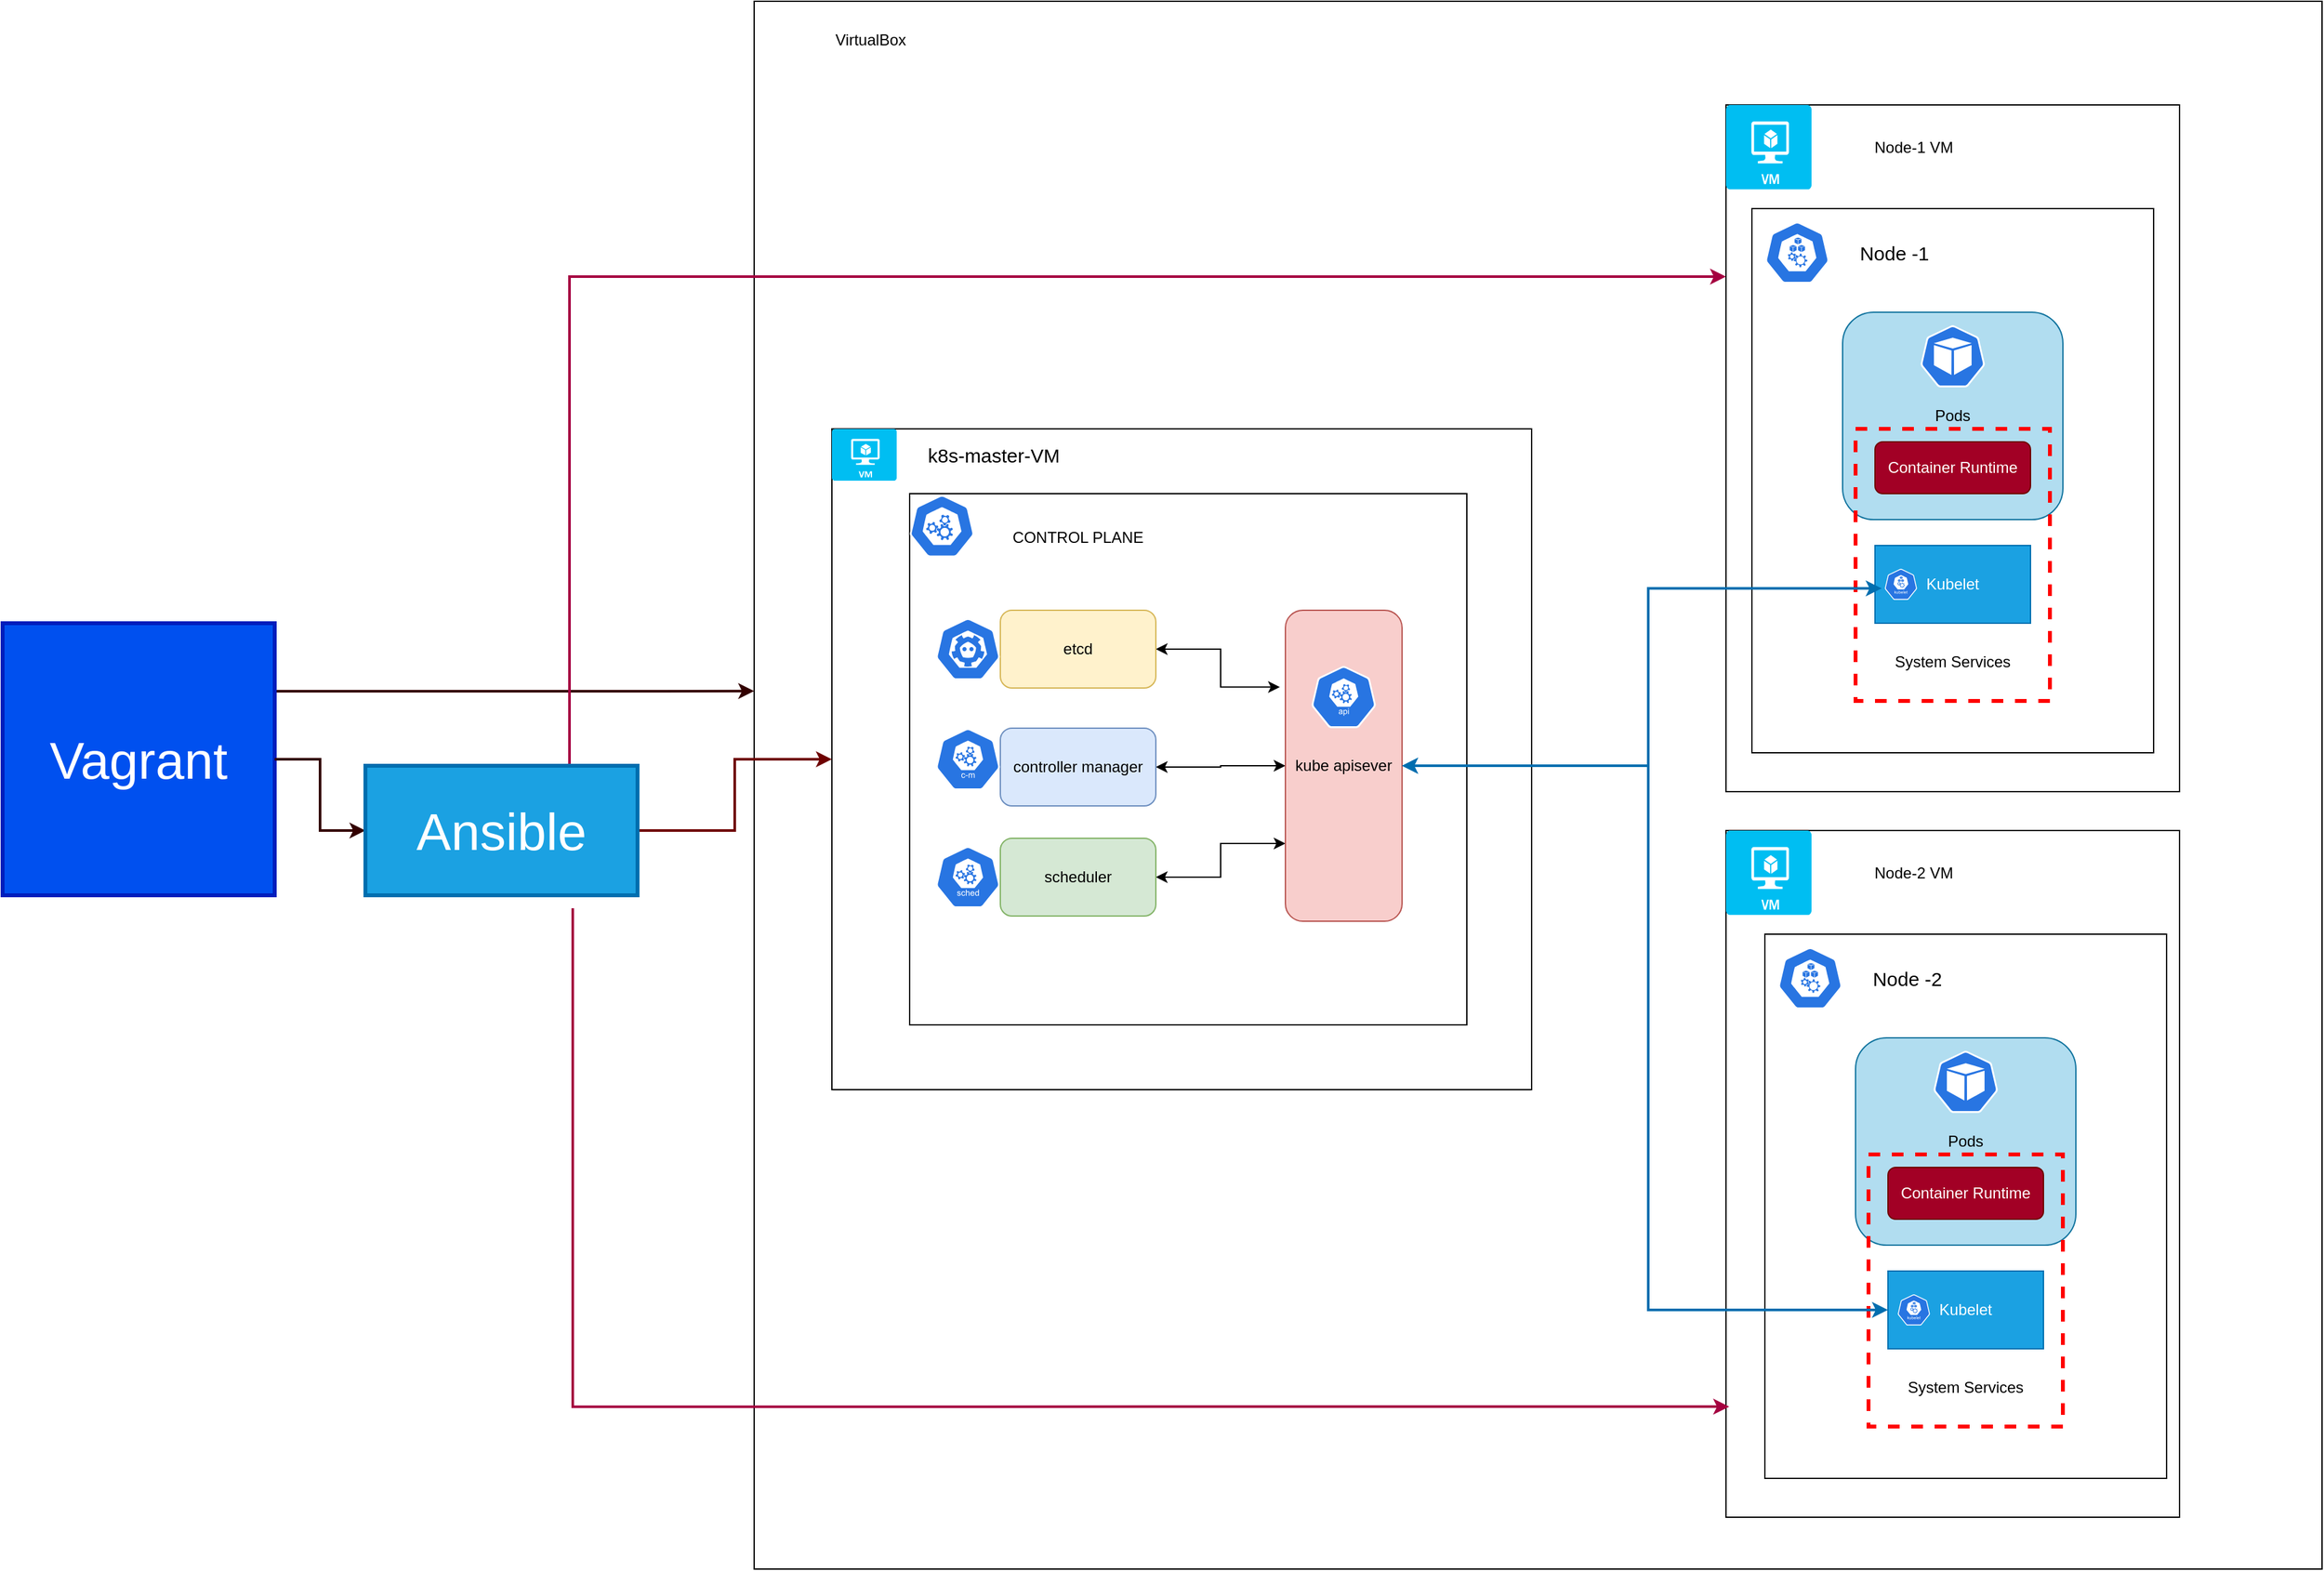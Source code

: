 <mxfile version="14.1.2" type="github"><diagram id="5BE5GaRc6IT2Cwv7D8LR" name="Page-1"><mxGraphModel dx="3378" dy="1803" grid="1" gridSize="10" guides="1" tooltips="1" connect="1" arrows="1" fold="1" page="0" pageScale="1" pageWidth="850" pageHeight="1100" math="0" shadow="0"><root><mxCell id="0"/><mxCell id="1" parent="0"/><mxCell id="kYTg1o5_9V8yYKbocoT2-20" value="" style="group" vertex="1" connectable="0" parent="1"><mxGeometry x="100" y="-180" width="1210" height="1210" as="geometry"/></mxCell><mxCell id="kYTg1o5_9V8yYKbocoT2-1" value="" style="whiteSpace=wrap;html=1;aspect=fixed;" vertex="1" parent="kYTg1o5_9V8yYKbocoT2-20"><mxGeometry width="1210" height="1210" as="geometry"/></mxCell><mxCell id="kYTg1o5_9V8yYKbocoT2-2" value="" style="shape=image;html=1;verticalAlign=top;verticalLabelPosition=bottom;labelBackgroundColor=#ffffff;imageAspect=0;aspect=fixed;image=https://cdn2.iconfinder.com/data/icons/ios-7-style-metro-ui-icons/128/MetroUI_VirtualBox.png" vertex="1" parent="kYTg1o5_9V8yYKbocoT2-20"><mxGeometry width="60" height="60" as="geometry"/></mxCell><mxCell id="kYTg1o5_9V8yYKbocoT2-3" value="VirtualBox" style="text;html=1;strokeColor=none;fillColor=none;align=center;verticalAlign=middle;whiteSpace=wrap;rounded=0;" vertex="1" parent="kYTg1o5_9V8yYKbocoT2-20"><mxGeometry x="70" y="20" width="40" height="20" as="geometry"/></mxCell><mxCell id="kYTg1o5_9V8yYKbocoT2-72" value="" style="group" vertex="1" connectable="0" parent="kYTg1o5_9V8yYKbocoT2-20"><mxGeometry x="750" y="640" width="370" height="530" as="geometry"/></mxCell><mxCell id="kYTg1o5_9V8yYKbocoT2-73" value="" style="rounded=0;whiteSpace=wrap;html=1;" vertex="1" parent="kYTg1o5_9V8yYKbocoT2-72"><mxGeometry width="350" height="530" as="geometry"/></mxCell><mxCell id="kYTg1o5_9V8yYKbocoT2-74" value="" style="verticalLabelPosition=bottom;html=1;verticalAlign=top;align=center;strokeColor=none;fillColor=#00BEF2;shape=mxgraph.azure.virtual_machine;" vertex="1" parent="kYTg1o5_9V8yYKbocoT2-72"><mxGeometry width="66" height="65.185" as="geometry"/></mxCell><mxCell id="kYTg1o5_9V8yYKbocoT2-75" value="Node-2 VM" style="text;html=1;strokeColor=none;fillColor=none;align=center;verticalAlign=middle;whiteSpace=wrap;rounded=0;" vertex="1" parent="kYTg1o5_9V8yYKbocoT2-72"><mxGeometry x="92.4" y="16.296" width="105.6" height="32.593" as="geometry"/></mxCell><mxCell id="kYTg1o5_9V8yYKbocoT2-76" value="" style="group" vertex="1" connectable="0" parent="kYTg1o5_9V8yYKbocoT2-72"><mxGeometry x="30" y="80" width="310" height="420" as="geometry"/></mxCell><mxCell id="kYTg1o5_9V8yYKbocoT2-77" value="" style="group;fillColor=#ffffff;strokeColor=#000000;container=0;" vertex="1" connectable="0" parent="kYTg1o5_9V8yYKbocoT2-76"><mxGeometry width="310" height="420" as="geometry"/></mxCell><mxCell id="kYTg1o5_9V8yYKbocoT2-78" value="" style="group" vertex="1" connectable="0" parent="kYTg1o5_9V8yYKbocoT2-76"><mxGeometry x="70" y="80" width="170" height="300" as="geometry"/></mxCell><mxCell id="kYTg1o5_9V8yYKbocoT2-79" value="Pods" style="rounded=1;whiteSpace=wrap;html=1;fillColor=#b1ddf0;strokeColor=#10739e;" vertex="1" parent="kYTg1o5_9V8yYKbocoT2-78"><mxGeometry width="170" height="160" as="geometry"/></mxCell><mxCell id="kYTg1o5_9V8yYKbocoT2-80" value="" style="html=1;dashed=0;whitespace=wrap;fillColor=#2875E2;strokeColor=#ffffff;points=[[0.005,0.63,0],[0.1,0.2,0],[0.9,0.2,0],[0.5,0,0],[0.995,0.63,0],[0.72,0.99,0],[0.5,1,0],[0.28,0.99,0]];shape=mxgraph.kubernetes.icon;prIcon=pod" vertex="1" parent="kYTg1o5_9V8yYKbocoT2-78"><mxGeometry x="60" y="10" width="50" height="48" as="geometry"/></mxCell><mxCell id="kYTg1o5_9V8yYKbocoT2-81" value="" style="rounded=0;whiteSpace=wrap;html=1;fillColor=none;strokeColor=#FF0000;dashed=1;strokeWidth=3;perimeterSpacing=2;" vertex="1" parent="kYTg1o5_9V8yYKbocoT2-78"><mxGeometry x="10" y="90" width="150" height="210" as="geometry"/></mxCell><mxCell id="kYTg1o5_9V8yYKbocoT2-82" value="System Services" style="text;html=1;strokeColor=none;fillColor=none;align=center;verticalAlign=middle;whiteSpace=wrap;rounded=0;dashed=1;" vertex="1" parent="kYTg1o5_9V8yYKbocoT2-78"><mxGeometry x="35" y="260" width="100" height="20" as="geometry"/></mxCell><mxCell id="kYTg1o5_9V8yYKbocoT2-83" value="" style="html=1;dashed=0;whitespace=wrap;fillColor=#2875E2;strokeColor=#ffffff;points=[[0.005,0.63,0],[0.1,0.2,0],[0.9,0.2,0],[0.5,0,0],[0.995,0.63,0],[0.72,0.99,0],[0.5,1,0],[0.28,0.99,0]];shape=mxgraph.kubernetes.icon;prIcon=node" vertex="1" parent="kYTg1o5_9V8yYKbocoT2-76"><mxGeometry x="10" y="10" width="50" height="48" as="geometry"/></mxCell><mxCell id="kYTg1o5_9V8yYKbocoT2-84" value="Node -2" style="text;html=1;strokeColor=none;fillColor=none;align=center;verticalAlign=middle;whiteSpace=wrap;rounded=0;fontSize=15;" vertex="1" parent="kYTg1o5_9V8yYKbocoT2-76"><mxGeometry x="80" y="24" width="60" height="20" as="geometry"/></mxCell><mxCell id="kYTg1o5_9V8yYKbocoT2-85" value="Container Runtime" style="rounded=1;whiteSpace=wrap;html=1;fillColor=#a20025;strokeColor=#6F0000;fontColor=#ffffff;" vertex="1" parent="kYTg1o5_9V8yYKbocoT2-76"><mxGeometry x="95" y="180" width="120" height="40" as="geometry"/></mxCell><mxCell id="kYTg1o5_9V8yYKbocoT2-86" value="" style="group" vertex="1" connectable="0" parent="kYTg1o5_9V8yYKbocoT2-76"><mxGeometry x="95" y="260" width="120" height="60" as="geometry"/></mxCell><mxCell id="kYTg1o5_9V8yYKbocoT2-87" value="Kubelet" style="rounded=0;whiteSpace=wrap;html=1;fillColor=#1ba1e2;strokeColor=#006EAF;fontColor=#ffffff;" vertex="1" parent="kYTg1o5_9V8yYKbocoT2-86"><mxGeometry width="120" height="60" as="geometry"/></mxCell><mxCell id="kYTg1o5_9V8yYKbocoT2-88" value="" style="html=1;dashed=0;whitespace=wrap;fillColor=#2875E2;strokeColor=#ffffff;points=[[0.005,0.63,0],[0.1,0.2,0],[0.9,0.2,0],[0.5,0,0],[0.995,0.63,0],[0.72,0.99,0],[0.5,1,0],[0.28,0.99,0]];shape=mxgraph.kubernetes.icon;prIcon=kubelet" vertex="1" parent="kYTg1o5_9V8yYKbocoT2-86"><mxGeometry x="5" y="18" width="30" height="24" as="geometry"/></mxCell><mxCell id="kYTg1o5_9V8yYKbocoT2-7" value="" style="group" vertex="1" connectable="0" parent="kYTg1o5_9V8yYKbocoT2-20"><mxGeometry x="60" y="330" width="540" height="510" as="geometry"/></mxCell><mxCell id="kYTg1o5_9V8yYKbocoT2-5" value="" style="rounded=0;whiteSpace=wrap;html=1;" vertex="1" parent="kYTg1o5_9V8yYKbocoT2-7"><mxGeometry width="540" height="510" as="geometry"/></mxCell><mxCell id="kYTg1o5_9V8yYKbocoT2-6" value="" style="verticalLabelPosition=bottom;html=1;verticalAlign=top;align=center;strokeColor=none;fillColor=#00BEF2;shape=mxgraph.azure.virtual_machine;" vertex="1" parent="kYTg1o5_9V8yYKbocoT2-7"><mxGeometry width="50" height="40" as="geometry"/></mxCell><mxCell id="kYTg1o5_9V8yYKbocoT2-14" value="k8s-master-VM" style="text;html=1;strokeColor=none;fillColor=none;align=center;verticalAlign=middle;whiteSpace=wrap;rounded=0;fontSize=15;" vertex="1" parent="kYTg1o5_9V8yYKbocoT2-7"><mxGeometry x="60" y="10" width="130" height="20" as="geometry"/></mxCell><mxCell id="kYTg1o5_9V8yYKbocoT2-28" value="" style="group" vertex="1" connectable="0" parent="kYTg1o5_9V8yYKbocoT2-7"><mxGeometry x="60" y="50" width="430" height="410" as="geometry"/></mxCell><mxCell id="kYTg1o5_9V8yYKbocoT2-21" value="" style="rounded=0;whiteSpace=wrap;html=1;" vertex="1" parent="kYTg1o5_9V8yYKbocoT2-28"><mxGeometry width="430" height="410" as="geometry"/></mxCell><mxCell id="kYTg1o5_9V8yYKbocoT2-26" value="" style="html=1;dashed=0;whitespace=wrap;fillColor=#2875E2;strokeColor=#ffffff;points=[[0.005,0.63,0],[0.1,0.2,0],[0.9,0.2,0],[0.5,0,0],[0.995,0.63,0],[0.72,0.99,0],[0.5,1,0],[0.28,0.99,0]];shape=mxgraph.kubernetes.icon;prIcon=master" vertex="1" parent="kYTg1o5_9V8yYKbocoT2-28"><mxGeometry width="50" height="50" as="geometry"/></mxCell><mxCell id="kYTg1o5_9V8yYKbocoT2-29" value="CONTROL PLANE" style="text;html=1;strokeColor=none;fillColor=none;align=center;verticalAlign=middle;whiteSpace=wrap;rounded=0;" vertex="1" parent="kYTg1o5_9V8yYKbocoT2-28"><mxGeometry x="50" y="19.793" width="160" height="28.276" as="geometry"/></mxCell><mxCell id="kYTg1o5_9V8yYKbocoT2-35" style="edgeStyle=orthogonalEdgeStyle;rounded=0;orthogonalLoop=1;jettySize=auto;html=1;exitX=1;exitY=0.5;exitDx=0;exitDy=0;entryX=-0.048;entryY=0.247;entryDx=0;entryDy=0;entryPerimeter=0;startArrow=classic;startFill=1;" edge="1" parent="kYTg1o5_9V8yYKbocoT2-28" source="kYTg1o5_9V8yYKbocoT2-16" target="kYTg1o5_9V8yYKbocoT2-19"><mxGeometry relative="1" as="geometry"/></mxCell><mxCell id="kYTg1o5_9V8yYKbocoT2-16" value="etcd" style="rounded=1;whiteSpace=wrap;html=1;fillColor=#fff2cc;strokeColor=#d6b656;" vertex="1" parent="kYTg1o5_9V8yYKbocoT2-28"><mxGeometry x="70" y="90" width="120" height="60" as="geometry"/></mxCell><mxCell id="kYTg1o5_9V8yYKbocoT2-31" value="" style="html=1;dashed=0;whitespace=wrap;fillColor=#2875E2;strokeColor=#ffffff;points=[[0.005,0.63,0],[0.1,0.2,0],[0.9,0.2,0],[0.5,0,0],[0.995,0.63,0],[0.72,0.99,0],[0.5,1,0],[0.28,0.99,0]];shape=mxgraph.kubernetes.icon;prIcon=etcd" vertex="1" parent="kYTg1o5_9V8yYKbocoT2-28"><mxGeometry x="20" y="96" width="50" height="48" as="geometry"/></mxCell><mxCell id="kYTg1o5_9V8yYKbocoT2-36" style="edgeStyle=orthogonalEdgeStyle;rounded=0;orthogonalLoop=1;jettySize=auto;html=1;exitX=1;exitY=0.5;exitDx=0;exitDy=0;startArrow=classic;startFill=1;" edge="1" parent="kYTg1o5_9V8yYKbocoT2-28" source="kYTg1o5_9V8yYKbocoT2-17" target="kYTg1o5_9V8yYKbocoT2-19"><mxGeometry relative="1" as="geometry"/></mxCell><mxCell id="kYTg1o5_9V8yYKbocoT2-17" value="controller manager" style="rounded=1;whiteSpace=wrap;html=1;fillColor=#dae8fc;strokeColor=#6c8ebf;" vertex="1" parent="kYTg1o5_9V8yYKbocoT2-28"><mxGeometry x="70" y="181" width="120" height="60" as="geometry"/></mxCell><mxCell id="kYTg1o5_9V8yYKbocoT2-24" value="" style="html=1;dashed=0;whitespace=wrap;fillColor=#2875E2;strokeColor=#ffffff;points=[[0.005,0.63,0],[0.1,0.2,0],[0.9,0.2,0],[0.5,0,0],[0.995,0.63,0],[0.72,0.99,0],[0.5,1,0],[0.28,0.99,0]];shape=mxgraph.kubernetes.icon;prIcon=c_m" vertex="1" parent="kYTg1o5_9V8yYKbocoT2-28"><mxGeometry x="20" y="181" width="50" height="48" as="geometry"/></mxCell><mxCell id="kYTg1o5_9V8yYKbocoT2-32" value="" style="html=1;dashed=0;whitespace=wrap;fillColor=#2875E2;strokeColor=#ffffff;points=[[0.005,0.63,0],[0.1,0.2,0],[0.9,0.2,0],[0.5,0,0],[0.995,0.63,0],[0.72,0.99,0],[0.5,1,0],[0.28,0.99,0]];shape=mxgraph.kubernetes.icon;prIcon=sched" vertex="1" parent="kYTg1o5_9V8yYKbocoT2-28"><mxGeometry x="20" y="272" width="50" height="48" as="geometry"/></mxCell><mxCell id="kYTg1o5_9V8yYKbocoT2-37" style="edgeStyle=orthogonalEdgeStyle;rounded=0;orthogonalLoop=1;jettySize=auto;html=1;exitX=1;exitY=0.5;exitDx=0;exitDy=0;entryX=0;entryY=0.75;entryDx=0;entryDy=0;startArrow=classic;startFill=1;" edge="1" parent="kYTg1o5_9V8yYKbocoT2-28" source="kYTg1o5_9V8yYKbocoT2-18" target="kYTg1o5_9V8yYKbocoT2-19"><mxGeometry relative="1" as="geometry"/></mxCell><mxCell id="kYTg1o5_9V8yYKbocoT2-18" value="scheduler" style="rounded=1;whiteSpace=wrap;html=1;fillColor=#d5e8d4;strokeColor=#82b366;" vertex="1" parent="kYTg1o5_9V8yYKbocoT2-28"><mxGeometry x="70" y="266" width="120" height="60" as="geometry"/></mxCell><mxCell id="kYTg1o5_9V8yYKbocoT2-33" value="" style="group" vertex="1" connectable="0" parent="kYTg1o5_9V8yYKbocoT2-28"><mxGeometry x="290" y="90" width="90" height="240" as="geometry"/></mxCell><mxCell id="kYTg1o5_9V8yYKbocoT2-19" value="kube apisever" style="rounded=1;whiteSpace=wrap;html=1;fillColor=#f8cecc;strokeColor=#b85450;" vertex="1" parent="kYTg1o5_9V8yYKbocoT2-33"><mxGeometry width="90" height="240" as="geometry"/></mxCell><mxCell id="kYTg1o5_9V8yYKbocoT2-23" value="" style="html=1;dashed=0;whitespace=wrap;fillColor=#2875E2;strokeColor=#ffffff;points=[[0.005,0.63,0],[0.1,0.2,0],[0.9,0.2,0],[0.5,0,0],[0.995,0.63,0],[0.72,0.99,0],[0.5,1,0],[0.28,0.99,0]];shape=mxgraph.kubernetes.icon;prIcon=api" vertex="1" parent="kYTg1o5_9V8yYKbocoT2-33"><mxGeometry x="20" y="43" width="50" height="48" as="geometry"/></mxCell><mxCell id="kYTg1o5_9V8yYKbocoT2-90" style="edgeStyle=orthogonalEdgeStyle;rounded=0;orthogonalLoop=1;jettySize=auto;html=1;exitX=1;exitY=0.5;exitDx=0;exitDy=0;entryX=0;entryY=0.5;entryDx=0;entryDy=0;startArrow=classic;startFill=1;fontSize=15;strokeColor=#006EAF;strokeWidth=2;fillColor=#1ba1e2;" edge="1" parent="kYTg1o5_9V8yYKbocoT2-20" source="kYTg1o5_9V8yYKbocoT2-19" target="kYTg1o5_9V8yYKbocoT2-87"><mxGeometry relative="1" as="geometry"><Array as="points"><mxPoint x="690" y="590"/><mxPoint x="690" y="1010"/></Array></mxGeometry></mxCell><mxCell id="kYTg1o5_9V8yYKbocoT2-8" value="" style="group" vertex="1" connectable="0" parent="1"><mxGeometry x="850" y="-100" width="370" height="530" as="geometry"/></mxCell><mxCell id="kYTg1o5_9V8yYKbocoT2-9" value="" style="rounded=0;whiteSpace=wrap;html=1;" vertex="1" parent="kYTg1o5_9V8yYKbocoT2-8"><mxGeometry width="350" height="530" as="geometry"/></mxCell><mxCell id="kYTg1o5_9V8yYKbocoT2-10" value="" style="verticalLabelPosition=bottom;html=1;verticalAlign=top;align=center;strokeColor=none;fillColor=#00BEF2;shape=mxgraph.azure.virtual_machine;" vertex="1" parent="kYTg1o5_9V8yYKbocoT2-8"><mxGeometry width="66" height="65.185" as="geometry"/></mxCell><mxCell id="kYTg1o5_9V8yYKbocoT2-15" value="Node-1 VM" style="text;html=1;strokeColor=none;fillColor=none;align=center;verticalAlign=middle;whiteSpace=wrap;rounded=0;" vertex="1" parent="kYTg1o5_9V8yYKbocoT2-8"><mxGeometry x="92.4" y="16.296" width="105.6" height="32.593" as="geometry"/></mxCell><mxCell id="kYTg1o5_9V8yYKbocoT2-55" value="" style="group" vertex="1" connectable="0" parent="kYTg1o5_9V8yYKbocoT2-8"><mxGeometry x="20" y="80" width="310" height="420" as="geometry"/></mxCell><mxCell id="kYTg1o5_9V8yYKbocoT2-44" value="" style="group;fillColor=#ffffff;strokeColor=#000000;container=0;" vertex="1" connectable="0" parent="kYTg1o5_9V8yYKbocoT2-55"><mxGeometry width="310" height="420" as="geometry"/></mxCell><mxCell id="kYTg1o5_9V8yYKbocoT2-51" value="" style="group" vertex="1" connectable="0" parent="kYTg1o5_9V8yYKbocoT2-55"><mxGeometry x="70" y="80" width="170" height="300" as="geometry"/></mxCell><mxCell id="kYTg1o5_9V8yYKbocoT2-47" value="Pods" style="rounded=1;whiteSpace=wrap;html=1;fillColor=#b1ddf0;strokeColor=#10739e;" vertex="1" parent="kYTg1o5_9V8yYKbocoT2-51"><mxGeometry width="170" height="160" as="geometry"/></mxCell><mxCell id="kYTg1o5_9V8yYKbocoT2-39" value="" style="html=1;dashed=0;whitespace=wrap;fillColor=#2875E2;strokeColor=#ffffff;points=[[0.005,0.63,0],[0.1,0.2,0],[0.9,0.2,0],[0.5,0,0],[0.995,0.63,0],[0.72,0.99,0],[0.5,1,0],[0.28,0.99,0]];shape=mxgraph.kubernetes.icon;prIcon=pod" vertex="1" parent="kYTg1o5_9V8yYKbocoT2-51"><mxGeometry x="60" y="10" width="50" height="48" as="geometry"/></mxCell><mxCell id="kYTg1o5_9V8yYKbocoT2-52" value="" style="rounded=0;whiteSpace=wrap;html=1;fillColor=none;strokeColor=#FF0000;dashed=1;strokeWidth=3;perimeterSpacing=2;" vertex="1" parent="kYTg1o5_9V8yYKbocoT2-51"><mxGeometry x="10" y="90" width="150" height="210" as="geometry"/></mxCell><mxCell id="kYTg1o5_9V8yYKbocoT2-54" value="System Services" style="text;html=1;strokeColor=none;fillColor=none;align=center;verticalAlign=middle;whiteSpace=wrap;rounded=0;dashed=1;" vertex="1" parent="kYTg1o5_9V8yYKbocoT2-51"><mxGeometry x="35" y="260" width="100" height="20" as="geometry"/></mxCell><mxCell id="kYTg1o5_9V8yYKbocoT2-40" value="" style="html=1;dashed=0;whitespace=wrap;fillColor=#2875E2;strokeColor=#ffffff;points=[[0.005,0.63,0],[0.1,0.2,0],[0.9,0.2,0],[0.5,0,0],[0.995,0.63,0],[0.72,0.99,0],[0.5,1,0],[0.28,0.99,0]];shape=mxgraph.kubernetes.icon;prIcon=node" vertex="1" parent="kYTg1o5_9V8yYKbocoT2-55"><mxGeometry x="10" y="10" width="50" height="48" as="geometry"/></mxCell><mxCell id="kYTg1o5_9V8yYKbocoT2-45" value="Node -1" style="text;html=1;strokeColor=none;fillColor=none;align=center;verticalAlign=middle;whiteSpace=wrap;rounded=0;fontSize=15;" vertex="1" parent="kYTg1o5_9V8yYKbocoT2-55"><mxGeometry x="80" y="24" width="60" height="20" as="geometry"/></mxCell><mxCell id="kYTg1o5_9V8yYKbocoT2-48" value="Container Runtime" style="rounded=1;whiteSpace=wrap;html=1;fillColor=#a20025;strokeColor=#6F0000;fontColor=#ffffff;" vertex="1" parent="kYTg1o5_9V8yYKbocoT2-55"><mxGeometry x="95" y="180" width="120" height="40" as="geometry"/></mxCell><mxCell id="kYTg1o5_9V8yYKbocoT2-53" value="" style="group" vertex="1" connectable="0" parent="kYTg1o5_9V8yYKbocoT2-55"><mxGeometry x="95" y="260" width="120" height="60" as="geometry"/></mxCell><mxCell id="kYTg1o5_9V8yYKbocoT2-46" value="Kubelet" style="rounded=0;whiteSpace=wrap;html=1;fillColor=#1ba1e2;strokeColor=#006EAF;fontColor=#ffffff;" vertex="1" parent="kYTg1o5_9V8yYKbocoT2-53"><mxGeometry width="120" height="60" as="geometry"/></mxCell><mxCell id="kYTg1o5_9V8yYKbocoT2-38" value="" style="html=1;dashed=0;whitespace=wrap;fillColor=#2875E2;strokeColor=#ffffff;points=[[0.005,0.63,0],[0.1,0.2,0],[0.9,0.2,0],[0.5,0,0],[0.995,0.63,0],[0.72,0.99,0],[0.5,1,0],[0.28,0.99,0]];shape=mxgraph.kubernetes.icon;prIcon=kubelet" vertex="1" parent="kYTg1o5_9V8yYKbocoT2-53"><mxGeometry x="5" y="18" width="30" height="24" as="geometry"/></mxCell><mxCell id="kYTg1o5_9V8yYKbocoT2-89" style="edgeStyle=orthogonalEdgeStyle;rounded=0;orthogonalLoop=1;jettySize=auto;html=1;exitX=1;exitY=0.5;exitDx=0;exitDy=0;entryX=0.005;entryY=0.63;entryDx=0;entryDy=0;entryPerimeter=0;startArrow=classic;startFill=1;fontSize=15;strokeWidth=2;fillColor=#1ba1e2;strokeColor=#006EAF;" edge="1" parent="1" source="kYTg1o5_9V8yYKbocoT2-19" target="kYTg1o5_9V8yYKbocoT2-38"><mxGeometry relative="1" as="geometry"><Array as="points"><mxPoint x="790" y="410"/><mxPoint x="790" y="273"/></Array></mxGeometry></mxCell><mxCell id="kYTg1o5_9V8yYKbocoT2-95" style="edgeStyle=orthogonalEdgeStyle;rounded=0;orthogonalLoop=1;jettySize=auto;html=1;exitX=1;exitY=0.25;exitDx=0;exitDy=0;entryX=0;entryY=0.44;entryDx=0;entryDy=0;entryPerimeter=0;startArrow=none;startFill=0;strokeColor=#330000;strokeWidth=2;fontSize=40;" edge="1" parent="1" source="kYTg1o5_9V8yYKbocoT2-91" target="kYTg1o5_9V8yYKbocoT2-1"><mxGeometry relative="1" as="geometry"/></mxCell><mxCell id="kYTg1o5_9V8yYKbocoT2-91" value="Vagrant" style="whiteSpace=wrap;html=1;aspect=fixed;strokeColor=#001DBC;strokeWidth=3;fillColor=#0050ef;fontSize=40;fontColor=#ffffff;" vertex="1" parent="1"><mxGeometry x="-480" y="300" width="210" height="210" as="geometry"/></mxCell><mxCell id="kYTg1o5_9V8yYKbocoT2-92" value="" style="shape=image;html=1;verticalAlign=top;verticalLabelPosition=bottom;labelBackgroundColor=#ffffff;imageAspect=0;aspect=fixed;image=https://cdn4.iconfinder.com/data/icons/logos-brands-5/24/vagrant-128.png;dashed=1;strokeColor=#000000;strokeWidth=3;fillColor=#ffffff;fontSize=40;" vertex="1" parent="1"><mxGeometry x="-400" y="330" width="50" height="50" as="geometry"/></mxCell><mxCell id="kYTg1o5_9V8yYKbocoT2-96" style="edgeStyle=orthogonalEdgeStyle;rounded=0;orthogonalLoop=1;jettySize=auto;html=1;exitX=1;exitY=0.5;exitDx=0;exitDy=0;startArrow=none;startFill=0;strokeColor=#6F0000;strokeWidth=2;fontSize=40;fillColor=#a20025;" edge="1" parent="1" source="kYTg1o5_9V8yYKbocoT2-93" target="kYTg1o5_9V8yYKbocoT2-5"><mxGeometry relative="1" as="geometry"/></mxCell><mxCell id="kYTg1o5_9V8yYKbocoT2-97" style="edgeStyle=orthogonalEdgeStyle;rounded=0;orthogonalLoop=1;jettySize=auto;html=1;entryX=0.007;entryY=0.839;entryDx=0;entryDy=0;entryPerimeter=0;startArrow=none;startFill=0;strokeColor=#A50040;strokeWidth=2;fontSize=40;fillColor=#d80073;" edge="1" parent="1" target="kYTg1o5_9V8yYKbocoT2-73"><mxGeometry relative="1" as="geometry"><mxPoint x="-40" y="520" as="sourcePoint"/><Array as="points"><mxPoint x="-40" y="905"/></Array></mxGeometry></mxCell><mxCell id="kYTg1o5_9V8yYKbocoT2-98" style="edgeStyle=orthogonalEdgeStyle;rounded=0;orthogonalLoop=1;jettySize=auto;html=1;exitX=0.75;exitY=0;exitDx=0;exitDy=0;entryX=0;entryY=0.25;entryDx=0;entryDy=0;startArrow=none;startFill=0;strokeColor=#A50040;strokeWidth=2;fontSize=40;fillColor=#d80073;" edge="1" parent="1" source="kYTg1o5_9V8yYKbocoT2-93" target="kYTg1o5_9V8yYKbocoT2-9"><mxGeometry relative="1" as="geometry"/></mxCell><mxCell id="kYTg1o5_9V8yYKbocoT2-101" value="" style="edgeStyle=orthogonalEdgeStyle;rounded=0;orthogonalLoop=1;jettySize=auto;html=1;startArrow=classic;startFill=1;strokeColor=#330000;strokeWidth=2;fontSize=40;endArrow=none;endFill=0;" edge="1" parent="1" source="kYTg1o5_9V8yYKbocoT2-93" target="kYTg1o5_9V8yYKbocoT2-91"><mxGeometry relative="1" as="geometry"/></mxCell><mxCell id="kYTg1o5_9V8yYKbocoT2-93" value="Ansible" style="rounded=0;whiteSpace=wrap;html=1;strokeColor=#006EAF;strokeWidth=3;fillColor=#1ba1e2;fontSize=40;fontColor=#ffffff;" vertex="1" parent="1"><mxGeometry x="-200" y="410" width="210" height="100" as="geometry"/></mxCell></root></mxGraphModel></diagram></mxfile>